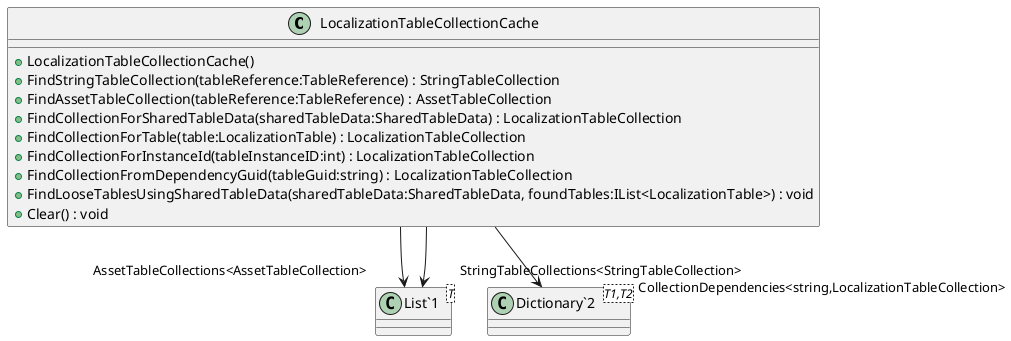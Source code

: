 @startuml
class LocalizationTableCollectionCache {
    + LocalizationTableCollectionCache()
    + FindStringTableCollection(tableReference:TableReference) : StringTableCollection
    + FindAssetTableCollection(tableReference:TableReference) : AssetTableCollection
    + FindCollectionForSharedTableData(sharedTableData:SharedTableData) : LocalizationTableCollection
    + FindCollectionForTable(table:LocalizationTable) : LocalizationTableCollection
    + FindCollectionForInstanceId(tableInstanceID:int) : LocalizationTableCollection
    + FindCollectionFromDependencyGuid(tableGuid:string) : LocalizationTableCollection
    + FindLooseTablesUsingSharedTableData(sharedTableData:SharedTableData, foundTables:IList<LocalizationTable>) : void
    + Clear() : void
}
class "List`1"<T> {
}
class "Dictionary`2"<T1,T2> {
}
LocalizationTableCollectionCache --> "AssetTableCollections<AssetTableCollection>" "List`1"
LocalizationTableCollectionCache --> "StringTableCollections<StringTableCollection>" "List`1"
LocalizationTableCollectionCache --> "CollectionDependencies<string,LocalizationTableCollection>" "Dictionary`2"
@enduml
